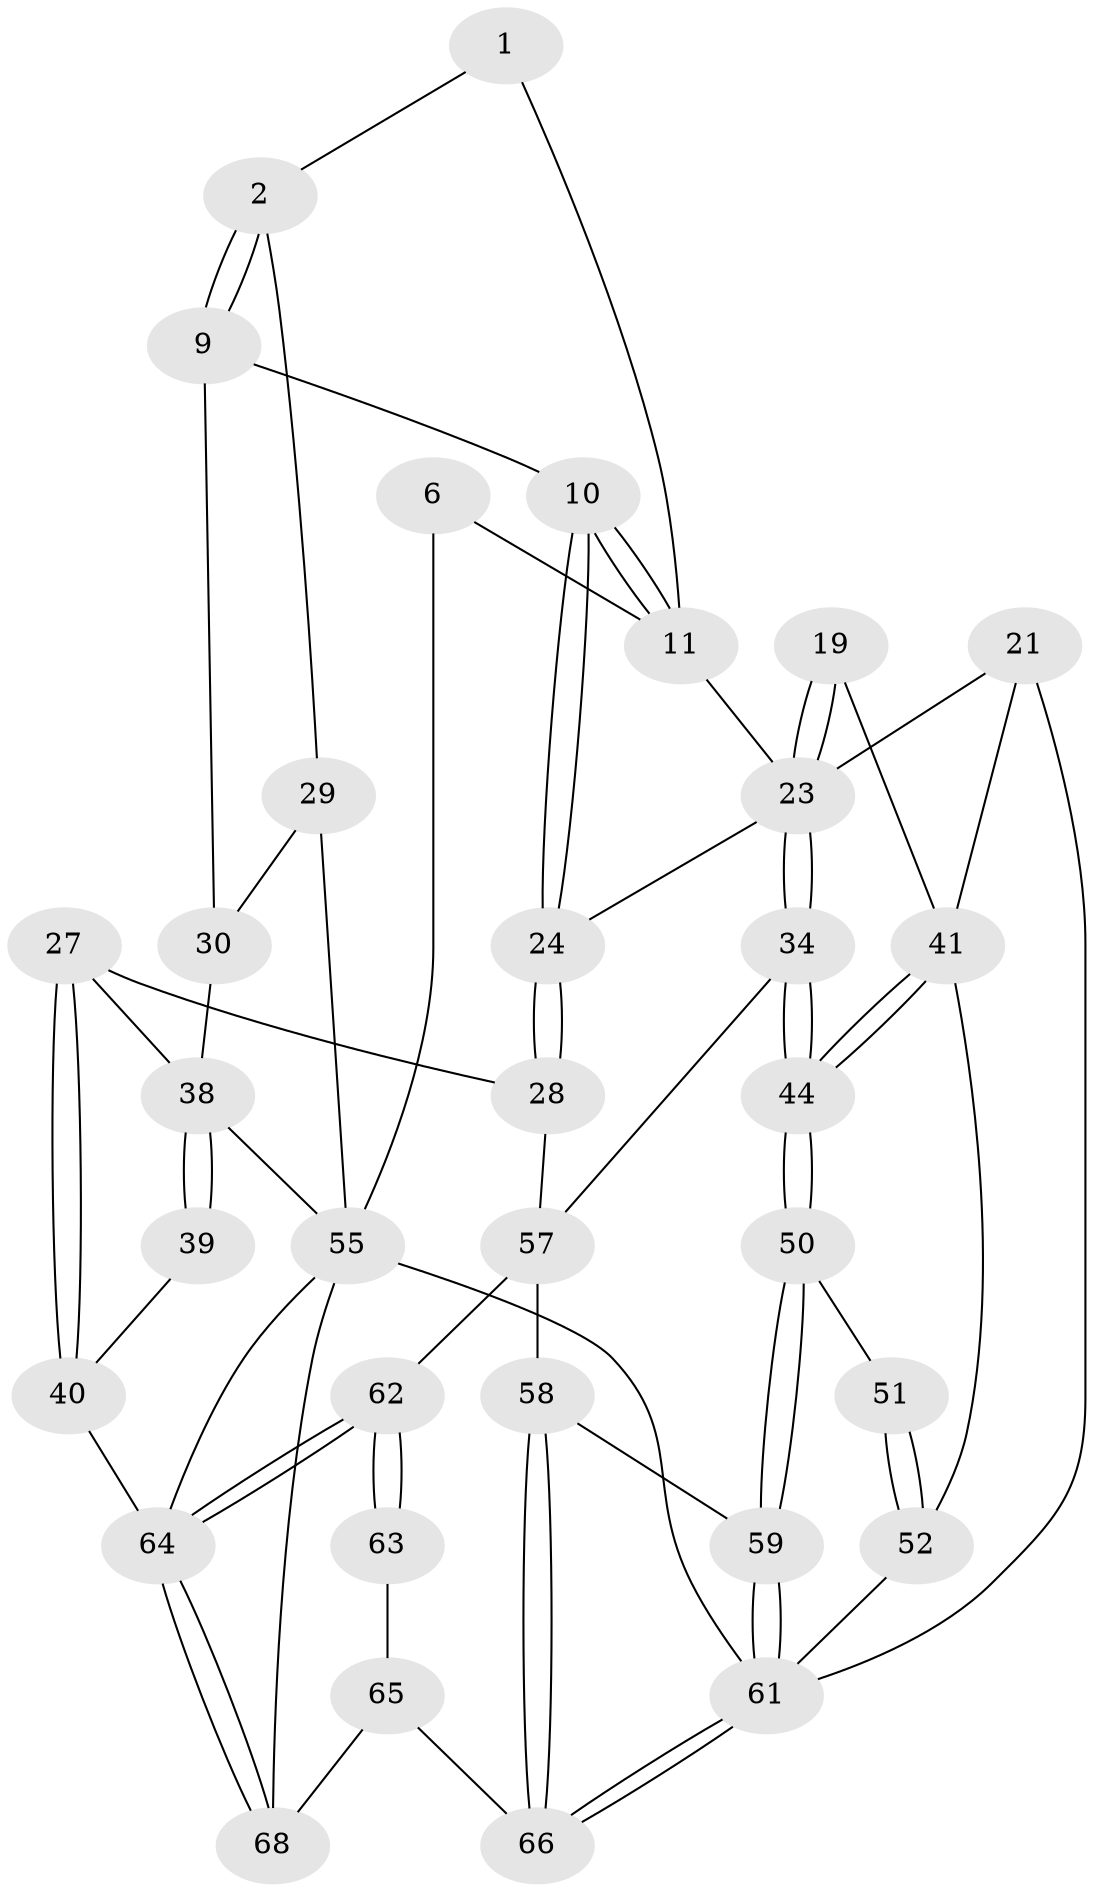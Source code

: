 // original degree distribution, {3: 0.029411764705882353, 4: 0.27941176470588236, 5: 0.4411764705882353, 6: 0.25}
// Generated by graph-tools (version 1.1) at 2025/05/03/04/25 22:05:34]
// undirected, 34 vertices, 73 edges
graph export_dot {
graph [start="1"]
  node [color=gray90,style=filled];
  1 [pos="+0.6059020864392959+0"];
  2 [pos="+0.8914116854333306+0"];
  6 [pos="+0.26340664391534613+0"];
  9 [pos="+0.7552384475102274+0.12611099071304982"];
  10 [pos="+0.5673523469167521+0.1865304768294973"];
  11 [pos="+0.5512980432449928+0.15248593707996572",super="+8"];
  19 [pos="+0.2168654397362931+0.36259592028478504"];
  21 [pos="+0.12945950730096503+0.340172812843448",super="+13"];
  23 [pos="+0.22073556414334616+0.363841488103745",super="+22+18"];
  24 [pos="+0.5474302586351126+0.2675995362175353"];
  27 [pos="+0.7537907990474021+0.39825081099936144"];
  28 [pos="+0.6265814824784556+0.4236698378688217"];
  29 [pos="+1+0.189239504797877",super="+4"];
  30 [pos="+0.9485238900181954+0.24610105153402484",super="+15+16"];
  34 [pos="+0.30584607951350523+0.5044073719828098"];
  38 [pos="+1+0.577854265359409",super="+31+25+26"];
  39 [pos="+0.9474904451298894+0.57200183988507"];
  40 [pos="+0.8453361293009757+0.5851360013563852"];
  41 [pos="+0.11546044474168612+0.5845228291083258",super="+20"];
  44 [pos="+0.22394549051758542+0.6213202613181538"];
  50 [pos="+0.22296713863811937+0.6248379132802772"];
  51 [pos="+0.12343493133451691+0.6496418129314216"];
  52 [pos="+0+1",super="+43+42"];
  55 [pos="+0+1",super="+5+45+46"];
  57 [pos="+0.4202737240743461+0.6600184347864811",super="+33"];
  58 [pos="+0.2532299296846391+0.7464777552349847"];
  59 [pos="+0.22248610037228075+0.7453851245650793"];
  61 [pos="+0+1",super="+54+53+36+14+35"];
  62 [pos="+0.7625733696138355+0.8544214235611023",super="+48+49+60"];
  63 [pos="+0.4804551996308841+0.8113777500935457"];
  64 [pos="+0.7695620243775828+0.8625406479023866",super="+56+47"];
  65 [pos="+0.45738410666036133+0.8514622334922856"];
  66 [pos="+0.4521120429575467+0.8517323388408016"];
  68 [pos="+0.8119421619501351+1",super="+67"];
  1 -- 2;
  1 -- 11;
  2 -- 9;
  2 -- 9;
  2 -- 29;
  6 -- 55;
  6 -- 11;
  9 -- 10;
  9 -- 30;
  10 -- 11;
  10 -- 11;
  10 -- 24;
  10 -- 24;
  11 -- 23 [weight=2];
  19 -- 23 [weight=2];
  19 -- 23;
  19 -- 41;
  21 -- 41;
  21 -- 61 [weight=2];
  21 -- 23;
  23 -- 34;
  23 -- 34;
  23 -- 24;
  24 -- 28;
  24 -- 28;
  27 -- 28;
  27 -- 40;
  27 -- 40;
  27 -- 38;
  28 -- 57;
  29 -- 30 [weight=2];
  29 -- 55 [weight=3];
  30 -- 38 [weight=2];
  34 -- 44;
  34 -- 44;
  34 -- 57;
  38 -- 39 [weight=2];
  38 -- 39;
  38 -- 55;
  39 -- 40;
  40 -- 64;
  41 -- 44;
  41 -- 44;
  41 -- 52;
  44 -- 50;
  44 -- 50;
  50 -- 51;
  50 -- 59;
  50 -- 59;
  51 -- 52 [weight=2];
  51 -- 52;
  52 -- 61 [weight=2];
  55 -- 68 [weight=2];
  55 -- 61 [weight=2];
  55 -- 64;
  57 -- 58;
  57 -- 62 [weight=2];
  58 -- 59;
  58 -- 66;
  58 -- 66;
  59 -- 61;
  59 -- 61;
  61 -- 66;
  61 -- 66;
  62 -- 63 [weight=2];
  62 -- 63;
  62 -- 64 [weight=2];
  62 -- 64;
  63 -- 65;
  64 -- 68;
  64 -- 68;
  65 -- 66;
  65 -- 68;
}
